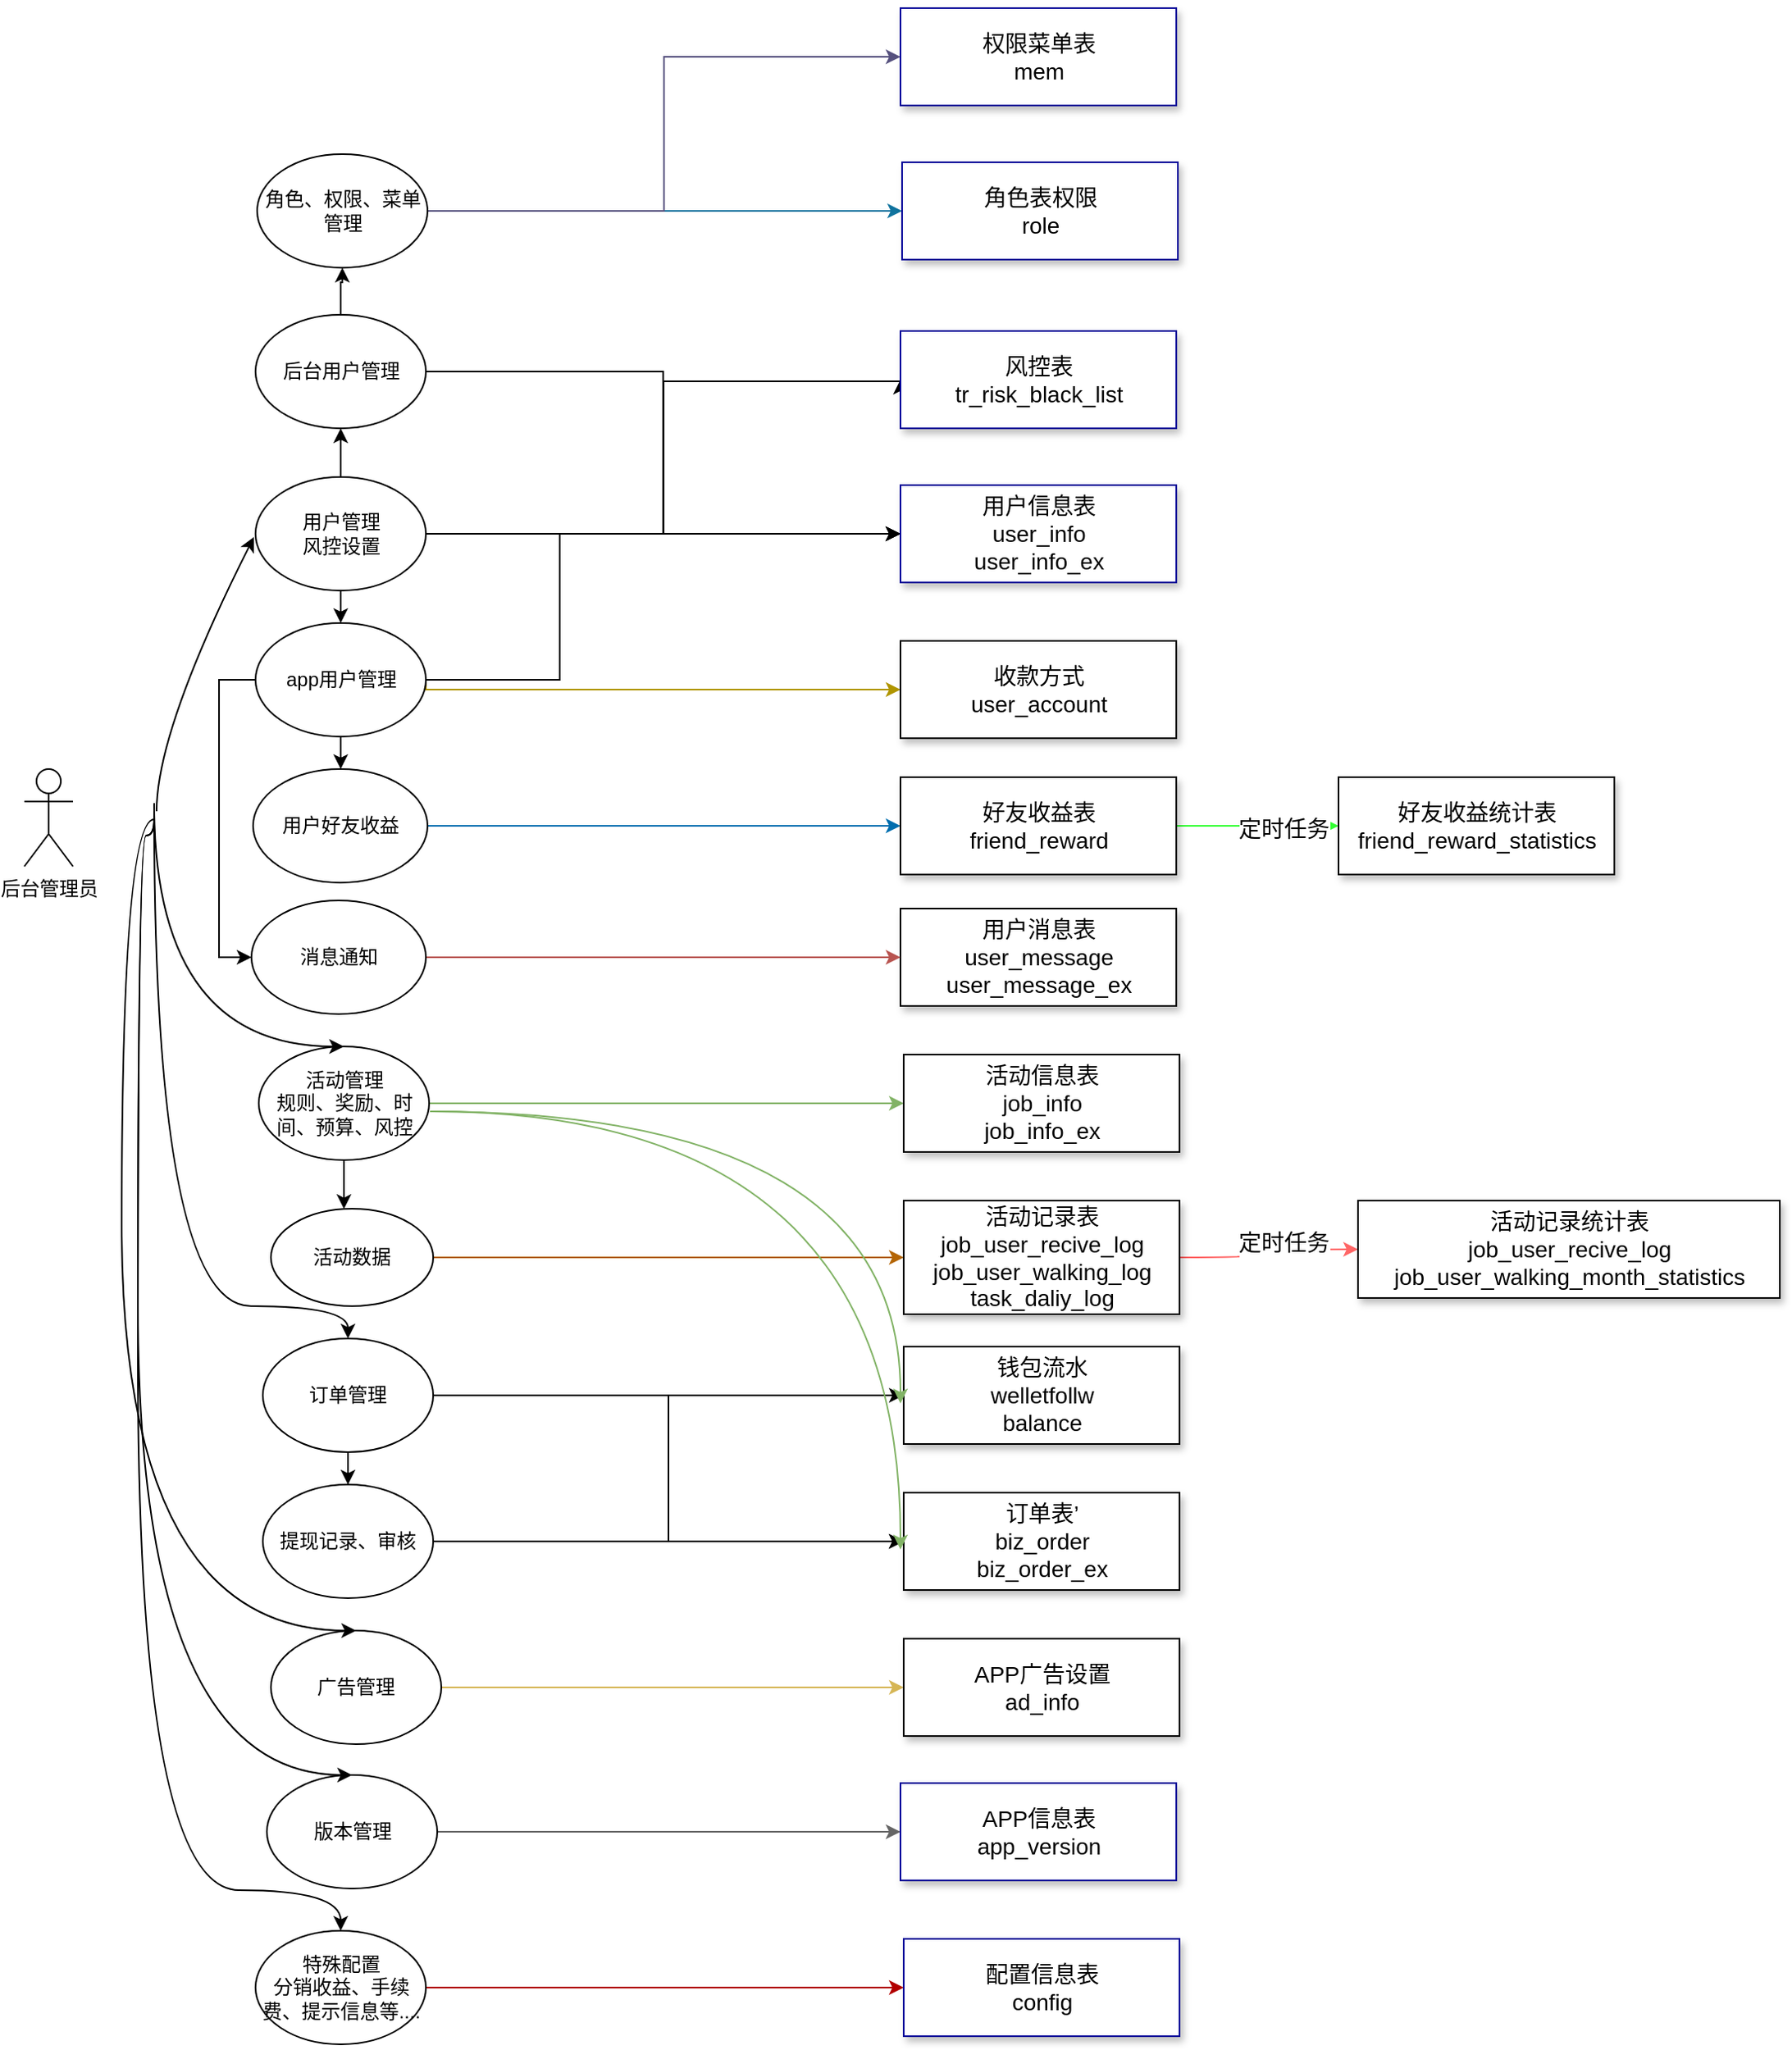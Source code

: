 <mxfile version="21.0.2" type="github">
  <diagram name="第 1 页" id="gZ24B_-ZByDiLzNrPH0H">
    <mxGraphModel dx="2074" dy="1119" grid="1" gridSize="10" guides="1" tooltips="1" connect="1" arrows="1" fold="1" page="1" pageScale="1" pageWidth="827" pageHeight="1169" math="0" shadow="0">
      <root>
        <mxCell id="0" />
        <mxCell id="1" parent="0" />
        <mxCell id="1HTCRGwQ664eHPj0kxUN-4" value="后台管理员" style="shape=umlActor;verticalLabelPosition=bottom;verticalAlign=top;html=1;outlineConnect=0;" vertex="1" parent="1">
          <mxGeometry x="90" y="559" width="30" height="60" as="geometry" />
        </mxCell>
        <mxCell id="1HTCRGwQ664eHPj0kxUN-128" style="edgeStyle=orthogonalEdgeStyle;rounded=0;orthogonalLoop=1;jettySize=auto;html=1;exitX=1;exitY=0.5;exitDx=0;exitDy=0;entryX=0;entryY=0.5;entryDx=0;entryDy=0;fillColor=#b1ddf0;strokeColor=#10739e;" edge="1" parent="1" source="1HTCRGwQ664eHPj0kxUN-5" target="1HTCRGwQ664eHPj0kxUN-124">
          <mxGeometry relative="1" as="geometry" />
        </mxCell>
        <mxCell id="1HTCRGwQ664eHPj0kxUN-129" style="edgeStyle=orthogonalEdgeStyle;rounded=0;orthogonalLoop=1;jettySize=auto;html=1;exitX=1;exitY=0.5;exitDx=0;exitDy=0;entryX=0;entryY=0.5;entryDx=0;entryDy=0;fillColor=#d0cee2;strokeColor=#56517e;" edge="1" parent="1" source="1HTCRGwQ664eHPj0kxUN-5" target="1HTCRGwQ664eHPj0kxUN-126">
          <mxGeometry relative="1" as="geometry" />
        </mxCell>
        <mxCell id="1HTCRGwQ664eHPj0kxUN-5" value="角色、权限、菜单管理" style="ellipse;whiteSpace=wrap;html=1;" vertex="1" parent="1">
          <mxGeometry x="233.5" y="180" width="105" height="70" as="geometry" />
        </mxCell>
        <mxCell id="1HTCRGwQ664eHPj0kxUN-30" value="" style="edgeStyle=orthogonalEdgeStyle;rounded=0;orthogonalLoop=1;jettySize=auto;html=1;" edge="1" parent="1" source="1HTCRGwQ664eHPj0kxUN-15" target="1HTCRGwQ664eHPj0kxUN-5">
          <mxGeometry relative="1" as="geometry" />
        </mxCell>
        <mxCell id="1HTCRGwQ664eHPj0kxUN-123" style="edgeStyle=orthogonalEdgeStyle;rounded=0;orthogonalLoop=1;jettySize=auto;html=1;entryX=0;entryY=0.5;entryDx=0;entryDy=0;" edge="1" parent="1" source="1HTCRGwQ664eHPj0kxUN-15" target="1HTCRGwQ664eHPj0kxUN-69">
          <mxGeometry relative="1" as="geometry" />
        </mxCell>
        <mxCell id="1HTCRGwQ664eHPj0kxUN-15" value="后台用户管理" style="ellipse;whiteSpace=wrap;html=1;" vertex="1" parent="1">
          <mxGeometry x="232.5" y="279" width="105" height="70" as="geometry" />
        </mxCell>
        <mxCell id="1HTCRGwQ664eHPj0kxUN-40" value="" style="edgeStyle=orthogonalEdgeStyle;rounded=0;orthogonalLoop=1;jettySize=auto;html=1;" edge="1" parent="1" source="1HTCRGwQ664eHPj0kxUN-33" target="1HTCRGwQ664eHPj0kxUN-34">
          <mxGeometry relative="1" as="geometry">
            <Array as="points">
              <mxPoint x="287" y="880" />
              <mxPoint x="287" y="880" />
            </Array>
          </mxGeometry>
        </mxCell>
        <mxCell id="1HTCRGwQ664eHPj0kxUN-99" style="edgeStyle=orthogonalEdgeStyle;rounded=0;orthogonalLoop=1;jettySize=auto;html=1;entryX=0;entryY=0.5;entryDx=0;entryDy=0;fillColor=#d5e8d4;strokeColor=#82b366;" edge="1" parent="1" source="1HTCRGwQ664eHPj0kxUN-33" target="1HTCRGwQ664eHPj0kxUN-71">
          <mxGeometry relative="1" as="geometry" />
        </mxCell>
        <mxCell id="1HTCRGwQ664eHPj0kxUN-33" value="活动管理&lt;br&gt;规则、奖励、时间、预算、风控" style="ellipse;whiteSpace=wrap;html=1;" vertex="1" parent="1">
          <mxGeometry x="234.5" y="730" width="105" height="70" as="geometry" />
        </mxCell>
        <mxCell id="1HTCRGwQ664eHPj0kxUN-116" style="edgeStyle=orthogonalEdgeStyle;rounded=0;orthogonalLoop=1;jettySize=auto;html=1;entryX=0;entryY=0.5;entryDx=0;entryDy=0;fillColor=#fad7ac;strokeColor=#b46504;" edge="1" parent="1" source="1HTCRGwQ664eHPj0kxUN-34" target="1HTCRGwQ664eHPj0kxUN-74">
          <mxGeometry relative="1" as="geometry" />
        </mxCell>
        <mxCell id="1HTCRGwQ664eHPj0kxUN-34" value="活动数据" style="ellipse;whiteSpace=wrap;html=1;" vertex="1" parent="1">
          <mxGeometry x="242" y="830" width="100" height="60" as="geometry" />
        </mxCell>
        <mxCell id="1HTCRGwQ664eHPj0kxUN-46" value="" style="edgeStyle=orthogonalEdgeStyle;rounded=0;orthogonalLoop=1;jettySize=auto;html=1;" edge="1" parent="1" source="1HTCRGwQ664eHPj0kxUN-44" target="1HTCRGwQ664eHPj0kxUN-15">
          <mxGeometry relative="1" as="geometry" />
        </mxCell>
        <mxCell id="1HTCRGwQ664eHPj0kxUN-49" style="edgeStyle=orthogonalEdgeStyle;rounded=0;orthogonalLoop=1;jettySize=auto;html=1;exitX=0.5;exitY=1;exitDx=0;exitDy=0;entryX=0.5;entryY=0;entryDx=0;entryDy=0;" edge="1" parent="1" source="1HTCRGwQ664eHPj0kxUN-44" target="1HTCRGwQ664eHPj0kxUN-48">
          <mxGeometry relative="1" as="geometry" />
        </mxCell>
        <mxCell id="1HTCRGwQ664eHPj0kxUN-118" style="edgeStyle=orthogonalEdgeStyle;rounded=0;orthogonalLoop=1;jettySize=auto;html=1;entryX=0;entryY=0.5;entryDx=0;entryDy=0;" edge="1" parent="1" source="1HTCRGwQ664eHPj0kxUN-44" target="1HTCRGwQ664eHPj0kxUN-69">
          <mxGeometry relative="1" as="geometry" />
        </mxCell>
        <mxCell id="1HTCRGwQ664eHPj0kxUN-119" style="edgeStyle=orthogonalEdgeStyle;rounded=0;orthogonalLoop=1;jettySize=auto;html=1;exitX=1;exitY=0.5;exitDx=0;exitDy=0;entryX=0;entryY=0.5;entryDx=0;entryDy=0;" edge="1" parent="1" source="1HTCRGwQ664eHPj0kxUN-44" target="1HTCRGwQ664eHPj0kxUN-70">
          <mxGeometry relative="1" as="geometry">
            <Array as="points">
              <mxPoint x="484" y="414" />
              <mxPoint x="484" y="320" />
            </Array>
          </mxGeometry>
        </mxCell>
        <mxCell id="1HTCRGwQ664eHPj0kxUN-44" value="用户管理&lt;br&gt;风控设置" style="ellipse;whiteSpace=wrap;html=1;" vertex="1" parent="1">
          <mxGeometry x="232.5" y="379" width="105" height="70" as="geometry" />
        </mxCell>
        <mxCell id="1HTCRGwQ664eHPj0kxUN-51" value="" style="edgeStyle=orthogonalEdgeStyle;rounded=0;orthogonalLoop=1;jettySize=auto;html=1;" edge="1" parent="1" source="1HTCRGwQ664eHPj0kxUN-48" target="1HTCRGwQ664eHPj0kxUN-50">
          <mxGeometry relative="1" as="geometry" />
        </mxCell>
        <mxCell id="1HTCRGwQ664eHPj0kxUN-122" style="edgeStyle=orthogonalEdgeStyle;rounded=0;orthogonalLoop=1;jettySize=auto;html=1;exitX=1;exitY=0.5;exitDx=0;exitDy=0;entryX=0;entryY=0.5;entryDx=0;entryDy=0;" edge="1" parent="1" source="1HTCRGwQ664eHPj0kxUN-48" target="1HTCRGwQ664eHPj0kxUN-69">
          <mxGeometry relative="1" as="geometry">
            <Array as="points">
              <mxPoint x="420" y="504" />
              <mxPoint x="420" y="414" />
            </Array>
          </mxGeometry>
        </mxCell>
        <mxCell id="1HTCRGwQ664eHPj0kxUN-136" style="edgeStyle=orthogonalEdgeStyle;rounded=0;orthogonalLoop=1;jettySize=auto;html=1;exitX=1;exitY=0.5;exitDx=0;exitDy=0;entryX=0;entryY=0.5;entryDx=0;entryDy=0;fillColor=#e3c800;strokeColor=#B09500;" edge="1" parent="1" source="1HTCRGwQ664eHPj0kxUN-48" target="1HTCRGwQ664eHPj0kxUN-85">
          <mxGeometry relative="1" as="geometry">
            <Array as="points">
              <mxPoint x="338" y="510" />
              <mxPoint x="600" y="510" />
            </Array>
          </mxGeometry>
        </mxCell>
        <mxCell id="1HTCRGwQ664eHPj0kxUN-143" style="edgeStyle=orthogonalEdgeStyle;rounded=0;orthogonalLoop=1;jettySize=auto;html=1;exitX=0;exitY=0.5;exitDx=0;exitDy=0;entryX=0;entryY=0.5;entryDx=0;entryDy=0;" edge="1" parent="1" source="1HTCRGwQ664eHPj0kxUN-48" target="1HTCRGwQ664eHPj0kxUN-134">
          <mxGeometry relative="1" as="geometry" />
        </mxCell>
        <mxCell id="1HTCRGwQ664eHPj0kxUN-48" value="app用户管理" style="ellipse;whiteSpace=wrap;html=1;" vertex="1" parent="1">
          <mxGeometry x="232.5" y="469" width="105" height="70" as="geometry" />
        </mxCell>
        <mxCell id="1HTCRGwQ664eHPj0kxUN-117" style="edgeStyle=orthogonalEdgeStyle;rounded=0;orthogonalLoop=1;jettySize=auto;html=1;exitX=1;exitY=0.5;exitDx=0;exitDy=0;entryX=0;entryY=0.5;entryDx=0;entryDy=0;fillColor=#1ba1e2;strokeColor=#006EAF;" edge="1" parent="1" source="1HTCRGwQ664eHPj0kxUN-50" target="1HTCRGwQ664eHPj0kxUN-80">
          <mxGeometry relative="1" as="geometry" />
        </mxCell>
        <mxCell id="1HTCRGwQ664eHPj0kxUN-50" value="用户好友收益" style="ellipse;whiteSpace=wrap;html=1;" vertex="1" parent="1">
          <mxGeometry x="231" y="559" width="107.5" height="70" as="geometry" />
        </mxCell>
        <mxCell id="1HTCRGwQ664eHPj0kxUN-57" value="" style="edgeStyle=orthogonalEdgeStyle;rounded=0;orthogonalLoop=1;jettySize=auto;html=1;" edge="1" parent="1" source="1HTCRGwQ664eHPj0kxUN-53" target="1HTCRGwQ664eHPj0kxUN-54">
          <mxGeometry relative="1" as="geometry" />
        </mxCell>
        <mxCell id="1HTCRGwQ664eHPj0kxUN-115" style="edgeStyle=orthogonalEdgeStyle;rounded=0;orthogonalLoop=1;jettySize=auto;html=1;entryX=0;entryY=0.5;entryDx=0;entryDy=0;" edge="1" parent="1" source="1HTCRGwQ664eHPj0kxUN-53" target="1HTCRGwQ664eHPj0kxUN-75">
          <mxGeometry relative="1" as="geometry" />
        </mxCell>
        <mxCell id="1HTCRGwQ664eHPj0kxUN-53" value="订单管理" style="ellipse;whiteSpace=wrap;html=1;" vertex="1" parent="1">
          <mxGeometry x="237" y="910" width="105" height="70" as="geometry" />
        </mxCell>
        <mxCell id="1HTCRGwQ664eHPj0kxUN-105" style="edgeStyle=orthogonalEdgeStyle;rounded=0;orthogonalLoop=1;jettySize=auto;html=1;exitX=1;exitY=0.5;exitDx=0;exitDy=0;entryX=0;entryY=0.5;entryDx=0;entryDy=0;" edge="1" parent="1" source="1HTCRGwQ664eHPj0kxUN-54" target="1HTCRGwQ664eHPj0kxUN-75">
          <mxGeometry relative="1" as="geometry" />
        </mxCell>
        <mxCell id="1HTCRGwQ664eHPj0kxUN-106" style="edgeStyle=orthogonalEdgeStyle;rounded=0;orthogonalLoop=1;jettySize=auto;html=1;exitX=1;exitY=0.5;exitDx=0;exitDy=0;entryX=0;entryY=0.5;entryDx=0;entryDy=0;" edge="1" parent="1" source="1HTCRGwQ664eHPj0kxUN-54" target="1HTCRGwQ664eHPj0kxUN-76">
          <mxGeometry relative="1" as="geometry" />
        </mxCell>
        <mxCell id="1HTCRGwQ664eHPj0kxUN-54" value="提现记录、审核" style="ellipse;whiteSpace=wrap;html=1;" vertex="1" parent="1">
          <mxGeometry x="237" y="1000" width="105" height="70" as="geometry" />
        </mxCell>
        <mxCell id="1HTCRGwQ664eHPj0kxUN-86" style="edgeStyle=orthogonalEdgeStyle;rounded=0;orthogonalLoop=1;jettySize=auto;html=1;entryX=0;entryY=0.5;entryDx=0;entryDy=0;fillColor=#fff2cc;strokeColor=#d6b656;" edge="1" parent="1" source="1HTCRGwQ664eHPj0kxUN-55" target="1HTCRGwQ664eHPj0kxUN-84">
          <mxGeometry relative="1" as="geometry" />
        </mxCell>
        <mxCell id="1HTCRGwQ664eHPj0kxUN-55" value="广告管理" style="ellipse;whiteSpace=wrap;html=1;" vertex="1" parent="1">
          <mxGeometry x="242" y="1090" width="105" height="70" as="geometry" />
        </mxCell>
        <mxCell id="1HTCRGwQ664eHPj0kxUN-88" style="edgeStyle=orthogonalEdgeStyle;rounded=0;orthogonalLoop=1;jettySize=auto;html=1;entryX=0;entryY=0.5;entryDx=0;entryDy=0;fillColor=#f5f5f5;strokeColor=#666666;" edge="1" parent="1" source="1HTCRGwQ664eHPj0kxUN-58" target="1HTCRGwQ664eHPj0kxUN-83">
          <mxGeometry relative="1" as="geometry" />
        </mxCell>
        <mxCell id="1HTCRGwQ664eHPj0kxUN-58" value="版本管理" style="ellipse;whiteSpace=wrap;html=1;" vertex="1" parent="1">
          <mxGeometry x="239.5" y="1179" width="105" height="70" as="geometry" />
        </mxCell>
        <mxCell id="1HTCRGwQ664eHPj0kxUN-132" style="edgeStyle=orthogonalEdgeStyle;rounded=0;orthogonalLoop=1;jettySize=auto;html=1;exitX=1;exitY=0.5;exitDx=0;exitDy=0;entryX=0;entryY=0.5;entryDx=0;entryDy=0;fillColor=#e51400;strokeColor=#B20000;" edge="1" parent="1" source="1HTCRGwQ664eHPj0kxUN-59" target="1HTCRGwQ664eHPj0kxUN-131">
          <mxGeometry relative="1" as="geometry" />
        </mxCell>
        <mxCell id="1HTCRGwQ664eHPj0kxUN-59" value="特殊配置&lt;br&gt;分销收益、手续费、提示信息等...." style="ellipse;whiteSpace=wrap;html=1;" vertex="1" parent="1">
          <mxGeometry x="232.5" y="1275" width="105" height="70" as="geometry" />
        </mxCell>
        <mxCell id="1HTCRGwQ664eHPj0kxUN-62" value="" style="curved=1;endArrow=classic;html=1;rounded=0;" edge="1" parent="1">
          <mxGeometry width="50" height="50" relative="1" as="geometry">
            <mxPoint x="171.5" y="585" as="sourcePoint" />
            <mxPoint x="231.5" y="416" as="targetPoint" />
            <Array as="points">
              <mxPoint x="171.5" y="535" />
            </Array>
          </mxGeometry>
        </mxCell>
        <mxCell id="1HTCRGwQ664eHPj0kxUN-64" value="" style="edgeStyle=orthogonalEdgeStyle;curved=1;rounded=0;orthogonalLoop=1;jettySize=auto;html=1;fontSize=14;entryX=0.5;entryY=0;entryDx=0;entryDy=0;" edge="1" parent="1" target="1HTCRGwQ664eHPj0kxUN-33">
          <mxGeometry relative="1" as="geometry">
            <mxPoint x="170" y="580" as="sourcePoint" />
            <mxPoint x="300" y="755" as="targetPoint" />
            <Array as="points">
              <mxPoint x="170" y="730" />
            </Array>
          </mxGeometry>
        </mxCell>
        <mxCell id="1HTCRGwQ664eHPj0kxUN-65" value="" style="edgeStyle=orthogonalEdgeStyle;curved=1;rounded=0;orthogonalLoop=1;jettySize=auto;html=1;fontSize=14;entryX=0.5;entryY=0;entryDx=0;entryDy=0;" edge="1" parent="1" target="1HTCRGwQ664eHPj0kxUN-53">
          <mxGeometry relative="1" as="geometry">
            <mxPoint x="170" y="585" as="sourcePoint" />
            <mxPoint x="300" y="755" as="targetPoint" />
            <Array as="points">
              <mxPoint x="170" y="890" />
              <mxPoint x="290" y="890" />
            </Array>
          </mxGeometry>
        </mxCell>
        <mxCell id="1HTCRGwQ664eHPj0kxUN-66" value="" style="edgeStyle=orthogonalEdgeStyle;curved=1;rounded=0;orthogonalLoop=1;jettySize=auto;html=1;fontSize=14;" edge="1" parent="1" target="1HTCRGwQ664eHPj0kxUN-55">
          <mxGeometry relative="1" as="geometry">
            <mxPoint x="170" y="590" as="sourcePoint" />
            <mxPoint x="298" y="840" as="targetPoint" />
            <Array as="points">
              <mxPoint x="150" y="590" />
              <mxPoint x="150" y="1090" />
            </Array>
          </mxGeometry>
        </mxCell>
        <mxCell id="1HTCRGwQ664eHPj0kxUN-67" value="" style="edgeStyle=orthogonalEdgeStyle;curved=1;rounded=0;orthogonalLoop=1;jettySize=auto;html=1;fontSize=14;entryX=0.5;entryY=0;entryDx=0;entryDy=0;" edge="1" parent="1" target="1HTCRGwQ664eHPj0kxUN-58">
          <mxGeometry relative="1" as="geometry">
            <mxPoint x="170" y="590" as="sourcePoint" />
            <mxPoint x="303" y="1020" as="targetPoint" />
            <Array as="points">
              <mxPoint x="170" y="600" />
              <mxPoint x="160" y="600" />
              <mxPoint x="160" y="1179" />
            </Array>
          </mxGeometry>
        </mxCell>
        <mxCell id="1HTCRGwQ664eHPj0kxUN-68" value="" style="edgeStyle=orthogonalEdgeStyle;curved=1;rounded=0;orthogonalLoop=1;jettySize=auto;html=1;fontSize=14;entryX=0.5;entryY=0;entryDx=0;entryDy=0;" edge="1" parent="1" target="1HTCRGwQ664eHPj0kxUN-59">
          <mxGeometry relative="1" as="geometry">
            <mxPoint x="170" y="590" as="sourcePoint" />
            <mxPoint x="303" y="1020" as="targetPoint" />
            <Array as="points">
              <mxPoint x="170" y="600" />
              <mxPoint x="160" y="600" />
              <mxPoint x="160" y="1250" />
              <mxPoint x="285" y="1250" />
            </Array>
          </mxGeometry>
        </mxCell>
        <mxCell id="1HTCRGwQ664eHPj0kxUN-69" value="用户信息表&lt;br&gt;user_info&lt;br&gt;user_info_ex" style="html=1;fontSize=14;shadow=1;strokeColor=#000099;" vertex="1" parent="1">
          <mxGeometry x="630" y="384" width="170" height="60" as="geometry" />
        </mxCell>
        <mxCell id="1HTCRGwQ664eHPj0kxUN-70" value="风控表&lt;br&gt;tr_risk_black_list" style="html=1;fontSize=14;shadow=1;strokeColor=#000099;" vertex="1" parent="1">
          <mxGeometry x="630" y="289" width="170" height="60" as="geometry" />
        </mxCell>
        <mxCell id="1HTCRGwQ664eHPj0kxUN-71" value="活动信息表&lt;br&gt;job_info&lt;br&gt;job_info_ex" style="html=1;fontSize=14;shadow=1;strokeColor=#000000;" vertex="1" parent="1">
          <mxGeometry x="632" y="735" width="170" height="60" as="geometry" />
        </mxCell>
        <mxCell id="1HTCRGwQ664eHPj0kxUN-72" style="edgeStyle=orthogonalEdgeStyle;curved=1;rounded=0;orthogonalLoop=1;jettySize=auto;html=1;fontSize=14;strokeColor=#FF6666;" edge="1" parent="1" source="1HTCRGwQ664eHPj0kxUN-74" target="1HTCRGwQ664eHPj0kxUN-77">
          <mxGeometry relative="1" as="geometry">
            <mxPoint x="952" y="855" as="targetPoint" />
          </mxGeometry>
        </mxCell>
        <mxCell id="1HTCRGwQ664eHPj0kxUN-73" value="定时任务" style="edgeLabel;html=1;align=center;verticalAlign=middle;resizable=0;points=[];fontSize=14;" vertex="1" connectable="0" parent="1HTCRGwQ664eHPj0kxUN-72">
          <mxGeometry x="0.2" y="4" relative="1" as="geometry">
            <mxPoint as="offset" />
          </mxGeometry>
        </mxCell>
        <mxCell id="1HTCRGwQ664eHPj0kxUN-74" value="活动记录表&lt;br&gt;job_user_recive_log&lt;br&gt;job_user_walking_log&lt;br&gt;task_daliy_log" style="html=1;fontSize=14;shadow=1;strokeColor=#000000;" vertex="1" parent="1">
          <mxGeometry x="632" y="825" width="170" height="70" as="geometry" />
        </mxCell>
        <mxCell id="1HTCRGwQ664eHPj0kxUN-75" value="订单表’&lt;br&gt;biz_order&lt;br&gt;biz_order_ex" style="html=1;fontSize=14;shadow=1;strokeColor=#000000;" vertex="1" parent="1">
          <mxGeometry x="632" y="1005" width="170" height="60" as="geometry" />
        </mxCell>
        <mxCell id="1HTCRGwQ664eHPj0kxUN-76" value="钱包流水&lt;br&gt;welletfollw&lt;br&gt;balance" style="html=1;fontSize=14;shadow=1;strokeColor=#000000;" vertex="1" parent="1">
          <mxGeometry x="632" y="915" width="170" height="60" as="geometry" />
        </mxCell>
        <mxCell id="1HTCRGwQ664eHPj0kxUN-77" value="活动记录统计表&lt;br&gt;job_user_recive_log&lt;br&gt;job_user_walking_month_statistics" style="html=1;fontSize=14;shadow=1;strokeColor=#000000;" vertex="1" parent="1">
          <mxGeometry x="912" y="825" width="260" height="60" as="geometry" />
        </mxCell>
        <mxCell id="1HTCRGwQ664eHPj0kxUN-78" style="edgeStyle=orthogonalEdgeStyle;curved=1;rounded=0;orthogonalLoop=1;jettySize=auto;html=1;entryX=0;entryY=0.5;entryDx=0;entryDy=0;fontSize=14;strokeColor=#33FF33;" edge="1" parent="1" source="1HTCRGwQ664eHPj0kxUN-80" target="1HTCRGwQ664eHPj0kxUN-81">
          <mxGeometry relative="1" as="geometry" />
        </mxCell>
        <mxCell id="1HTCRGwQ664eHPj0kxUN-79" value="定时任务" style="edgeLabel;html=1;align=center;verticalAlign=middle;resizable=0;points=[];fontSize=14;" vertex="1" connectable="0" parent="1HTCRGwQ664eHPj0kxUN-78">
          <mxGeometry x="0.307" y="-2" relative="1" as="geometry">
            <mxPoint as="offset" />
          </mxGeometry>
        </mxCell>
        <mxCell id="1HTCRGwQ664eHPj0kxUN-80" value="好友收益表&lt;br&gt;friend_reward&lt;br&gt;" style="html=1;fontSize=14;shadow=1;strokeColor=#000000;" vertex="1" parent="1">
          <mxGeometry x="630" y="564" width="170" height="60" as="geometry" />
        </mxCell>
        <mxCell id="1HTCRGwQ664eHPj0kxUN-81" value="好友收益统计表&lt;br&gt;friend_reward_statistics" style="html=1;fontSize=14;shadow=1;strokeColor=#000000;" vertex="1" parent="1">
          <mxGeometry x="900" y="564" width="170" height="60" as="geometry" />
        </mxCell>
        <mxCell id="1HTCRGwQ664eHPj0kxUN-82" value="用户消息表&lt;br&gt;user_message&lt;br&gt;user_message_ex" style="html=1;fontSize=14;shadow=1;strokeColor=#000000;" vertex="1" parent="1">
          <mxGeometry x="630" y="645" width="170" height="60" as="geometry" />
        </mxCell>
        <mxCell id="1HTCRGwQ664eHPj0kxUN-83" value="APP信息表&lt;br&gt;app_version&lt;br&gt;" style="html=1;fontSize=14;shadow=1;strokeColor=#000099;" vertex="1" parent="1">
          <mxGeometry x="630" y="1184" width="170" height="60" as="geometry" />
        </mxCell>
        <mxCell id="1HTCRGwQ664eHPj0kxUN-84" value="APP广告设置&lt;br&gt;ad_info&lt;br&gt;" style="html=1;fontSize=14;shadow=1;strokeColor=#000000;" vertex="1" parent="1">
          <mxGeometry x="632" y="1095" width="170" height="60" as="geometry" />
        </mxCell>
        <mxCell id="1HTCRGwQ664eHPj0kxUN-85" value="收款方式&lt;br&gt;user_account" style="html=1;fontSize=14;shadow=1;strokeColor=#000000;" vertex="1" parent="1">
          <mxGeometry x="630" y="480" width="170" height="60" as="geometry" />
        </mxCell>
        <mxCell id="1HTCRGwQ664eHPj0kxUN-124" value="角色表权限&lt;br&gt;role" style="html=1;fontSize=14;shadow=1;strokeColor=#000099;" vertex="1" parent="1">
          <mxGeometry x="631" y="185" width="170" height="60" as="geometry" />
        </mxCell>
        <mxCell id="1HTCRGwQ664eHPj0kxUN-126" value="权限菜单表&lt;br&gt;mem" style="html=1;fontSize=14;shadow=1;strokeColor=#000099;" vertex="1" parent="1">
          <mxGeometry x="630" y="90" width="170" height="60" as="geometry" />
        </mxCell>
        <mxCell id="1HTCRGwQ664eHPj0kxUN-131" value="配置信息表&lt;br&gt;config" style="html=1;fontSize=14;shadow=1;strokeColor=#000099;" vertex="1" parent="1">
          <mxGeometry x="632" y="1280" width="170" height="60" as="geometry" />
        </mxCell>
        <mxCell id="1HTCRGwQ664eHPj0kxUN-135" style="edgeStyle=orthogonalEdgeStyle;rounded=0;orthogonalLoop=1;jettySize=auto;html=1;fillColor=#f8cecc;strokeColor=#b85450;" edge="1" parent="1" source="1HTCRGwQ664eHPj0kxUN-134" target="1HTCRGwQ664eHPj0kxUN-82">
          <mxGeometry relative="1" as="geometry" />
        </mxCell>
        <mxCell id="1HTCRGwQ664eHPj0kxUN-134" value="消息通知" style="ellipse;whiteSpace=wrap;html=1;" vertex="1" parent="1">
          <mxGeometry x="230" y="640" width="107.5" height="70" as="geometry" />
        </mxCell>
        <mxCell id="1HTCRGwQ664eHPj0kxUN-150" style="edgeStyle=orthogonalEdgeStyle;curved=1;rounded=0;orthogonalLoop=1;jettySize=auto;html=1;fontSize=14;strokeColor=#82b366;fillColor=#d5e8d4;" edge="1" parent="1">
          <mxGeometry relative="1" as="geometry">
            <mxPoint x="342" y="770" as="sourcePoint" />
            <mxPoint x="630" y="1040" as="targetPoint" />
          </mxGeometry>
        </mxCell>
        <mxCell id="1HTCRGwQ664eHPj0kxUN-151" style="edgeStyle=orthogonalEdgeStyle;curved=1;rounded=0;orthogonalLoop=1;jettySize=auto;html=1;fontSize=14;strokeColor=#82b366;fillColor=#d5e8d4;" edge="1" parent="1">
          <mxGeometry relative="1" as="geometry">
            <mxPoint x="340" y="770" as="sourcePoint" />
            <mxPoint x="630" y="950" as="targetPoint" />
          </mxGeometry>
        </mxCell>
      </root>
    </mxGraphModel>
  </diagram>
</mxfile>
